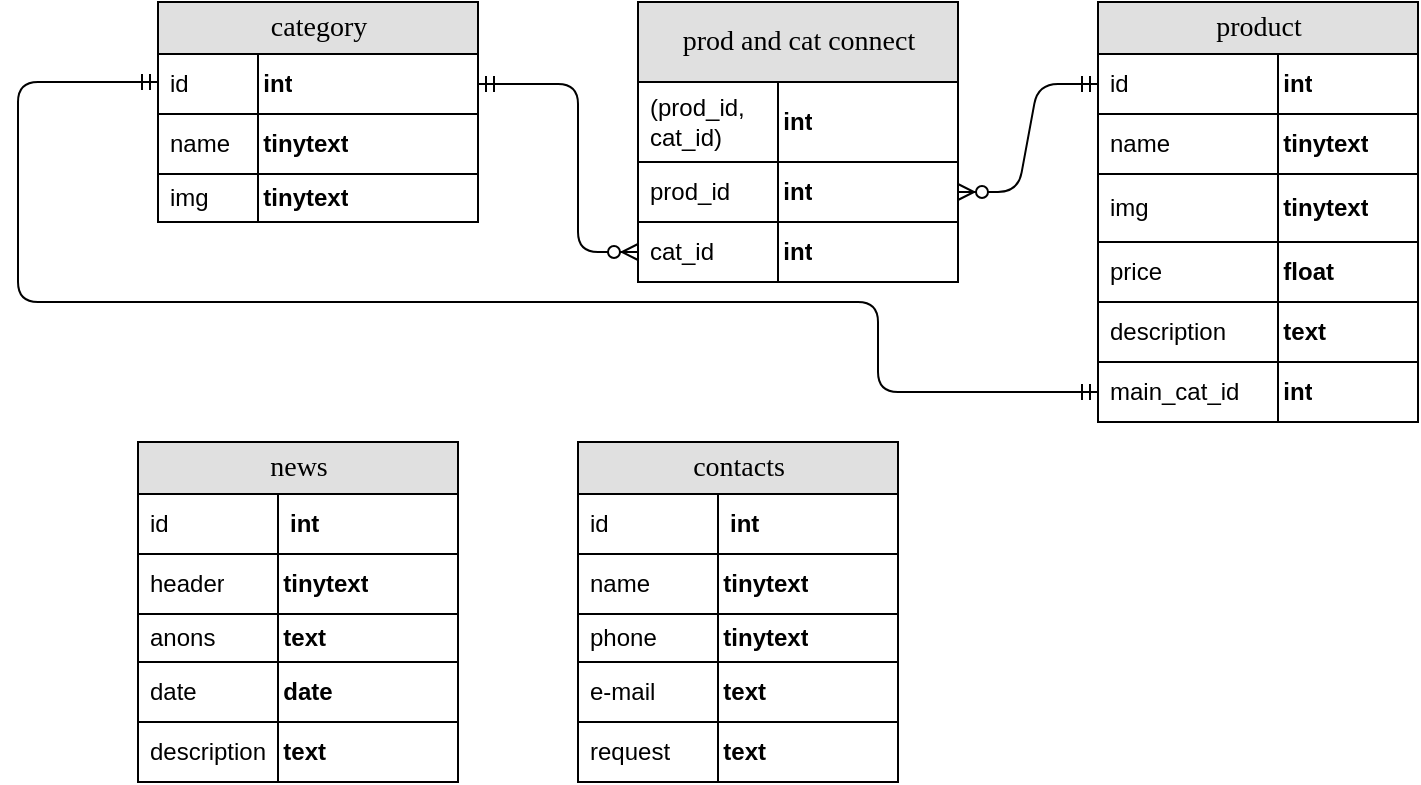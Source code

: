 <mxfile version="13.5.3" type="github">
  <diagram name="Page-1" id="e56a1550-8fbb-45ad-956c-1786394a9013">
    <mxGraphModel dx="868" dy="433" grid="1" gridSize="10" guides="1" tooltips="1" connect="1" arrows="1" fold="1" page="1" pageScale="1" pageWidth="1100" pageHeight="850" background="#ffffff" math="0" shadow="0">
      <root>
        <mxCell id="0" />
        <mxCell id="1" parent="0" />
        <mxCell id="2e49270ec7c68f3f-57" value="" style="edgeStyle=orthogonalEdgeStyle;html=1;endArrow=ERmandOne;startArrow=ERzeroToMany;labelBackgroundColor=none;fontFamily=Verdana;fontSize=14;entryX=1;entryY=0.5;entryDx=0;entryDy=0;exitX=0;exitY=0.5;exitDx=0;exitDy=0;endFill=0;startFill=1;" parent="1" source="GLDc12weoGOnhkSHC4Zm-1" target="W1fIt6kgqAftNLDz1BOD-1" edge="1">
          <mxGeometry width="100" height="100" relative="1" as="geometry">
            <mxPoint x="330" y="270" as="sourcePoint" />
            <mxPoint x="450" y="211" as="targetPoint" />
            <Array as="points">
              <mxPoint x="330" y="255" />
              <mxPoint x="330" y="171" />
            </Array>
          </mxGeometry>
        </mxCell>
        <mxCell id="2e49270ec7c68f3f-60" value="" style="edgeStyle=entityRelationEdgeStyle;html=1;endArrow=ERmandOne;startArrow=ERzeroToMany;labelBackgroundColor=none;fontFamily=Verdana;fontSize=14;exitX=1;exitY=0.5;entryX=0;entryY=0.5;exitDx=0;exitDy=0;startFill=1;endFill=0;entryDx=0;entryDy=0;" parent="1" source="W1fIt6kgqAftNLDz1BOD-9" target="W1fIt6kgqAftNLDz1BOD-16" edge="1">
          <mxGeometry width="100" height="100" relative="1" as="geometry">
            <mxPoint x="450" y="621" as="sourcePoint" />
            <mxPoint x="590" y="229" as="targetPoint" />
          </mxGeometry>
        </mxCell>
        <mxCell id="2e49270ec7c68f3f-1" value="category" style="swimlane;html=1;fontStyle=0;childLayout=stackLayout;horizontal=1;startSize=26;fillColor=#e0e0e0;horizontalStack=0;resizeParent=1;resizeLast=0;collapsible=1;marginBottom=0;swimlaneFillColor=#ffffff;align=center;rounded=0;shadow=0;comic=0;labelBackgroundColor=none;strokeWidth=1;fontFamily=Verdana;fontSize=14" parent="1" vertex="1">
          <mxGeometry x="120" y="130" width="160" height="110" as="geometry" />
        </mxCell>
        <mxCell id="W1fIt6kgqAftNLDz1BOD-1" value="&amp;nbsp; &amp;nbsp; &amp;nbsp;int" style="shape=partialRectangle;top=0;left=0;right=0;bottom=1;html=1;align=left;verticalAlign=middle;fillColor=none;spacingLeft=34;spacingRight=4;whiteSpace=wrap;overflow=hidden;rotatable=0;points=[[0,0.5],[1,0.5]];portConstraint=eastwest;dropTarget=0;fontStyle=1;" parent="2e49270ec7c68f3f-1" vertex="1">
          <mxGeometry y="26" width="160" height="30" as="geometry" />
        </mxCell>
        <mxCell id="W1fIt6kgqAftNLDz1BOD-2" value="id" style="shape=partialRectangle;top=0;left=0;bottom=0;html=1;fillColor=none;align=left;verticalAlign=middle;spacingLeft=4;spacingRight=4;whiteSpace=wrap;overflow=hidden;rotatable=0;points=[];portConstraint=eastwest;part=1;" parent="W1fIt6kgqAftNLDz1BOD-1" vertex="1" connectable="0">
          <mxGeometry width="50" height="30" as="geometry" />
        </mxCell>
        <mxCell id="W1fIt6kgqAftNLDz1BOD-3" value="&amp;nbsp; &amp;nbsp; &amp;nbsp;tinytext" style="shape=partialRectangle;top=0;left=0;right=0;bottom=1;html=1;align=left;verticalAlign=middle;fillColor=none;spacingLeft=34;spacingRight=4;whiteSpace=wrap;overflow=hidden;rotatable=0;points=[[0,0.5],[1,0.5]];portConstraint=eastwest;dropTarget=0;fontStyle=1;" parent="2e49270ec7c68f3f-1" vertex="1">
          <mxGeometry y="56" width="160" height="30" as="geometry" />
        </mxCell>
        <mxCell id="W1fIt6kgqAftNLDz1BOD-4" value="name" style="shape=partialRectangle;top=0;left=0;bottom=0;html=1;fillColor=none;align=left;verticalAlign=middle;spacingLeft=4;spacingRight=4;whiteSpace=wrap;overflow=hidden;rotatable=0;points=[];portConstraint=eastwest;part=1;" parent="W1fIt6kgqAftNLDz1BOD-3" vertex="1" connectable="0">
          <mxGeometry width="50" height="30" as="geometry" />
        </mxCell>
        <mxCell id="W1fIt6kgqAftNLDz1BOD-5" value="&amp;nbsp; &amp;nbsp; &amp;nbsp;tinytext" style="shape=partialRectangle;top=0;left=0;right=0;bottom=1;html=1;align=left;verticalAlign=middle;fillColor=none;spacingLeft=34;spacingRight=4;whiteSpace=wrap;overflow=hidden;rotatable=0;points=[[0,0.5],[1,0.5]];portConstraint=eastwest;dropTarget=0;fontStyle=1;" parent="2e49270ec7c68f3f-1" vertex="1">
          <mxGeometry y="86" width="160" height="24" as="geometry" />
        </mxCell>
        <mxCell id="W1fIt6kgqAftNLDz1BOD-6" value="img" style="shape=partialRectangle;top=0;left=0;bottom=0;html=1;fillColor=none;align=left;verticalAlign=middle;spacingLeft=4;spacingRight=4;whiteSpace=wrap;overflow=hidden;rotatable=0;points=[];portConstraint=eastwest;part=1;" parent="W1fIt6kgqAftNLDz1BOD-5" vertex="1" connectable="0">
          <mxGeometry width="50" height="24" as="geometry" />
        </mxCell>
        <mxCell id="2e49270ec7c68f3f-8" value="prod and cat connect" style="swimlane;html=1;fontStyle=0;childLayout=stackLayout;horizontal=1;startSize=40;fillColor=#e0e0e0;horizontalStack=0;resizeParent=1;resizeLast=0;collapsible=1;marginBottom=0;swimlaneFillColor=#ffffff;align=center;rounded=0;shadow=0;comic=0;labelBackgroundColor=none;strokeWidth=1;fontFamily=Verdana;fontSize=14;swimlaneLine=1;" parent="1" vertex="1">
          <mxGeometry x="360" y="130" width="160" height="140" as="geometry" />
        </mxCell>
        <mxCell id="W1fIt6kgqAftNLDz1BOD-7" value="&amp;nbsp; &amp;nbsp; &amp;nbsp; &amp;nbsp; &amp;nbsp; &amp;nbsp;int" style="shape=partialRectangle;top=0;left=0;right=0;bottom=1;html=1;align=left;verticalAlign=middle;fillColor=none;spacingLeft=34;spacingRight=4;whiteSpace=wrap;overflow=hidden;rotatable=0;points=[[0,0.5],[1,0.5]];portConstraint=eastwest;dropTarget=0;fontStyle=1;" parent="2e49270ec7c68f3f-8" vertex="1">
          <mxGeometry y="40" width="160" height="40" as="geometry" />
        </mxCell>
        <mxCell id="W1fIt6kgqAftNLDz1BOD-8" value="(prod_id, cat_id)" style="shape=partialRectangle;top=0;left=0;bottom=0;html=1;fillColor=none;align=left;verticalAlign=middle;spacingLeft=4;spacingRight=4;whiteSpace=wrap;overflow=hidden;rotatable=0;points=[];portConstraint=eastwest;part=1;" parent="W1fIt6kgqAftNLDz1BOD-7" vertex="1" connectable="0">
          <mxGeometry width="70" height="40" as="geometry" />
        </mxCell>
        <mxCell id="W1fIt6kgqAftNLDz1BOD-9" value="&amp;nbsp; &amp;nbsp; &amp;nbsp; &amp;nbsp; &amp;nbsp; &amp;nbsp;int" style="shape=partialRectangle;top=0;left=0;right=0;bottom=1;html=1;align=left;verticalAlign=middle;fillColor=none;spacingLeft=34;spacingRight=4;whiteSpace=wrap;overflow=hidden;rotatable=0;points=[[0,0.5],[1,0.5]];portConstraint=eastwest;dropTarget=0;fontStyle=1;" parent="2e49270ec7c68f3f-8" vertex="1">
          <mxGeometry y="80" width="160" height="30" as="geometry" />
        </mxCell>
        <mxCell id="W1fIt6kgqAftNLDz1BOD-10" value="prod_id" style="shape=partialRectangle;top=0;left=0;bottom=0;html=1;fillColor=none;align=left;verticalAlign=middle;spacingLeft=4;spacingRight=4;whiteSpace=wrap;overflow=hidden;rotatable=0;points=[];portConstraint=eastwest;part=1;" parent="W1fIt6kgqAftNLDz1BOD-9" vertex="1" connectable="0">
          <mxGeometry width="70" height="30" as="geometry" />
        </mxCell>
        <mxCell id="GLDc12weoGOnhkSHC4Zm-1" value="&amp;nbsp; &amp;nbsp; &amp;nbsp; &amp;nbsp; &amp;nbsp; &amp;nbsp;int" style="shape=partialRectangle;top=0;left=0;right=0;bottom=1;html=1;align=left;verticalAlign=middle;fillColor=none;spacingLeft=34;spacingRight=4;whiteSpace=wrap;overflow=hidden;rotatable=0;points=[[0,0.5],[1,0.5]];portConstraint=eastwest;dropTarget=0;fontStyle=1;" parent="2e49270ec7c68f3f-8" vertex="1">
          <mxGeometry y="110" width="160" height="30" as="geometry" />
        </mxCell>
        <mxCell id="GLDc12weoGOnhkSHC4Zm-2" value="cat_id" style="shape=partialRectangle;top=0;left=0;bottom=0;html=1;fillColor=none;align=left;verticalAlign=middle;spacingLeft=4;spacingRight=4;whiteSpace=wrap;overflow=hidden;rotatable=0;points=[];portConstraint=eastwest;part=1;" parent="GLDc12weoGOnhkSHC4Zm-1" vertex="1" connectable="0">
          <mxGeometry width="70" height="30" as="geometry" />
        </mxCell>
        <mxCell id="2e49270ec7c68f3f-30" value="product" style="swimlane;html=1;fontStyle=0;childLayout=stackLayout;horizontal=1;startSize=26;fillColor=#e0e0e0;horizontalStack=0;resizeParent=1;resizeLast=0;collapsible=1;marginBottom=0;swimlaneFillColor=#ffffff;align=center;rounded=0;shadow=0;comic=0;labelBackgroundColor=none;strokeWidth=1;fontFamily=Verdana;fontSize=14" parent="1" vertex="1">
          <mxGeometry x="590" y="130" width="160" height="210" as="geometry" />
        </mxCell>
        <mxCell id="W1fIt6kgqAftNLDz1BOD-16" value="&amp;nbsp; &amp;nbsp; &amp;nbsp; &amp;nbsp; &amp;nbsp; &amp;nbsp; &amp;nbsp; &amp;nbsp; &amp;nbsp;int" style="shape=partialRectangle;top=0;left=0;right=0;bottom=1;html=1;align=left;verticalAlign=middle;fillColor=none;spacingLeft=34;spacingRight=4;whiteSpace=wrap;overflow=hidden;rotatable=0;points=[[0,0.5],[1,0.5]];portConstraint=eastwest;dropTarget=0;fontStyle=1;" parent="2e49270ec7c68f3f-30" vertex="1">
          <mxGeometry y="26" width="160" height="30" as="geometry" />
        </mxCell>
        <mxCell id="W1fIt6kgqAftNLDz1BOD-17" value="id" style="shape=partialRectangle;top=0;left=0;bottom=0;html=1;fillColor=none;align=left;verticalAlign=middle;spacingLeft=4;spacingRight=4;whiteSpace=wrap;overflow=hidden;rotatable=0;points=[];portConstraint=eastwest;part=1;" parent="W1fIt6kgqAftNLDz1BOD-16" vertex="1" connectable="0">
          <mxGeometry width="90" height="30" as="geometry" />
        </mxCell>
        <mxCell id="W1fIt6kgqAftNLDz1BOD-18" value="&amp;nbsp; &amp;nbsp; &amp;nbsp; &amp;nbsp; &amp;nbsp; &amp;nbsp; &amp;nbsp; &amp;nbsp; &amp;nbsp;tinytext" style="shape=partialRectangle;top=0;left=0;right=0;bottom=1;html=1;align=left;verticalAlign=middle;fillColor=none;spacingLeft=34;spacingRight=4;whiteSpace=wrap;overflow=hidden;rotatable=0;points=[[0,0.5],[1,0.5]];portConstraint=eastwest;dropTarget=0;fontStyle=1;" parent="2e49270ec7c68f3f-30" vertex="1">
          <mxGeometry y="56" width="160" height="30" as="geometry" />
        </mxCell>
        <mxCell id="W1fIt6kgqAftNLDz1BOD-19" value="name" style="shape=partialRectangle;top=0;left=0;bottom=0;html=1;fillColor=none;align=left;verticalAlign=middle;spacingLeft=4;spacingRight=4;whiteSpace=wrap;overflow=hidden;rotatable=0;points=[];portConstraint=eastwest;part=1;" parent="W1fIt6kgqAftNLDz1BOD-18" vertex="1" connectable="0">
          <mxGeometry width="90" height="30" as="geometry" />
        </mxCell>
        <mxCell id="W1fIt6kgqAftNLDz1BOD-20" value="&amp;nbsp; &amp;nbsp; &amp;nbsp; &amp;nbsp; &amp;nbsp; &amp;nbsp; &amp;nbsp; &amp;nbsp; &amp;nbsp;tinytext" style="shape=partialRectangle;top=0;left=0;right=0;bottom=1;html=1;align=left;verticalAlign=middle;fillColor=none;spacingLeft=34;spacingRight=4;whiteSpace=wrap;overflow=hidden;rotatable=0;points=[[0,0.5],[1,0.5]];portConstraint=eastwest;dropTarget=0;fontStyle=1;" parent="2e49270ec7c68f3f-30" vertex="1">
          <mxGeometry y="86" width="160" height="34" as="geometry" />
        </mxCell>
        <mxCell id="W1fIt6kgqAftNLDz1BOD-21" value="img" style="shape=partialRectangle;top=0;left=0;bottom=0;html=1;fillColor=none;align=left;verticalAlign=middle;spacingLeft=4;spacingRight=4;whiteSpace=wrap;overflow=hidden;rotatable=0;points=[];portConstraint=eastwest;part=1;" parent="W1fIt6kgqAftNLDz1BOD-20" vertex="1" connectable="0">
          <mxGeometry width="90" height="34" as="geometry" />
        </mxCell>
        <mxCell id="W1fIt6kgqAftNLDz1BOD-22" value="&amp;nbsp; &amp;nbsp; &amp;nbsp; &amp;nbsp; &amp;nbsp; &amp;nbsp; &amp;nbsp; &amp;nbsp; &amp;nbsp;float" style="shape=partialRectangle;top=0;left=0;right=0;bottom=1;html=1;align=left;verticalAlign=middle;fillColor=none;spacingLeft=34;spacingRight=4;whiteSpace=wrap;overflow=hidden;rotatable=0;points=[[0,0.5],[1,0.5]];portConstraint=eastwest;dropTarget=0;fontStyle=1;" parent="2e49270ec7c68f3f-30" vertex="1">
          <mxGeometry y="120" width="160" height="30" as="geometry" />
        </mxCell>
        <mxCell id="W1fIt6kgqAftNLDz1BOD-23" value="price" style="shape=partialRectangle;top=0;left=0;bottom=0;html=1;fillColor=none;align=left;verticalAlign=middle;spacingLeft=4;spacingRight=4;whiteSpace=wrap;overflow=hidden;rotatable=0;points=[];portConstraint=eastwest;part=1;" parent="W1fIt6kgqAftNLDz1BOD-22" vertex="1" connectable="0">
          <mxGeometry width="90" height="30" as="geometry" />
        </mxCell>
        <mxCell id="W1fIt6kgqAftNLDz1BOD-24" value="&amp;nbsp; &amp;nbsp; &amp;nbsp; &amp;nbsp; &amp;nbsp; &amp;nbsp; &amp;nbsp; &amp;nbsp; &amp;nbsp;text" style="shape=partialRectangle;top=0;left=0;right=0;bottom=1;html=1;align=left;verticalAlign=middle;fillColor=none;spacingLeft=34;spacingRight=4;whiteSpace=wrap;overflow=hidden;rotatable=0;points=[[0,0.5],[1,0.5]];portConstraint=eastwest;dropTarget=0;fontStyle=1;" parent="2e49270ec7c68f3f-30" vertex="1">
          <mxGeometry y="150" width="160" height="30" as="geometry" />
        </mxCell>
        <mxCell id="W1fIt6kgqAftNLDz1BOD-25" value="description" style="shape=partialRectangle;top=0;left=0;bottom=0;html=1;fillColor=none;align=left;verticalAlign=middle;spacingLeft=4;spacingRight=4;whiteSpace=wrap;overflow=hidden;rotatable=0;points=[];portConstraint=eastwest;part=1;" parent="W1fIt6kgqAftNLDz1BOD-24" vertex="1" connectable="0">
          <mxGeometry width="90" height="30" as="geometry" />
        </mxCell>
        <mxCell id="W1fIt6kgqAftNLDz1BOD-26" value="&amp;nbsp; &amp;nbsp; &amp;nbsp; &amp;nbsp; &amp;nbsp; &amp;nbsp; &amp;nbsp; &amp;nbsp; &amp;nbsp;int" style="shape=partialRectangle;top=0;left=0;right=0;bottom=1;html=1;align=left;verticalAlign=middle;fillColor=none;spacingLeft=34;spacingRight=4;whiteSpace=wrap;overflow=hidden;rotatable=0;points=[[0,0.5],[1,0.5]];portConstraint=eastwest;dropTarget=0;fontStyle=1;" parent="2e49270ec7c68f3f-30" vertex="1">
          <mxGeometry y="180" width="160" height="30" as="geometry" />
        </mxCell>
        <mxCell id="W1fIt6kgqAftNLDz1BOD-27" value="main_cat_id" style="shape=partialRectangle;top=0;left=0;bottom=0;html=1;fillColor=none;align=left;verticalAlign=middle;spacingLeft=4;spacingRight=4;whiteSpace=wrap;overflow=hidden;rotatable=0;points=[];portConstraint=eastwest;part=1;" parent="W1fIt6kgqAftNLDz1BOD-26" vertex="1" connectable="0">
          <mxGeometry width="90" height="30" as="geometry" />
        </mxCell>
        <mxCell id="W1fIt6kgqAftNLDz1BOD-28" value="news" style="swimlane;html=1;fontStyle=0;childLayout=stackLayout;horizontal=1;startSize=26;fillColor=#e0e0e0;horizontalStack=0;resizeParent=1;resizeLast=0;collapsible=1;marginBottom=0;swimlaneFillColor=#ffffff;align=center;rounded=0;shadow=0;comic=0;labelBackgroundColor=none;strokeWidth=1;fontFamily=Verdana;fontSize=14" parent="1" vertex="1">
          <mxGeometry x="110" y="350" width="160" height="170" as="geometry" />
        </mxCell>
        <mxCell id="W1fIt6kgqAftNLDz1BOD-29" value="&amp;nbsp; &amp;nbsp; &amp;nbsp; &amp;nbsp; &amp;nbsp; &amp;nbsp; int" style="shape=partialRectangle;top=0;left=0;right=0;bottom=1;html=1;align=left;verticalAlign=middle;fillColor=none;spacingLeft=34;spacingRight=4;whiteSpace=wrap;overflow=hidden;rotatable=0;points=[[0,0.5],[1,0.5]];portConstraint=eastwest;dropTarget=0;fontStyle=1;" parent="W1fIt6kgqAftNLDz1BOD-28" vertex="1">
          <mxGeometry y="26" width="160" height="30" as="geometry" />
        </mxCell>
        <mxCell id="W1fIt6kgqAftNLDz1BOD-30" value="id" style="shape=partialRectangle;top=0;left=0;bottom=0;html=1;fillColor=none;align=left;verticalAlign=middle;spacingLeft=4;spacingRight=4;whiteSpace=wrap;overflow=hidden;rotatable=0;points=[];portConstraint=eastwest;part=1;" parent="W1fIt6kgqAftNLDz1BOD-29" vertex="1" connectable="0">
          <mxGeometry width="70" height="30" as="geometry" />
        </mxCell>
        <mxCell id="W1fIt6kgqAftNLDz1BOD-31" value="&amp;nbsp; &amp;nbsp; &amp;nbsp; &amp;nbsp; &amp;nbsp; &amp;nbsp;tinytext" style="shape=partialRectangle;top=0;left=0;right=0;bottom=1;html=1;align=left;verticalAlign=middle;fillColor=none;spacingLeft=34;spacingRight=4;whiteSpace=wrap;overflow=hidden;rotatable=0;points=[[0,0.5],[1,0.5]];portConstraint=eastwest;dropTarget=0;fontStyle=1;" parent="W1fIt6kgqAftNLDz1BOD-28" vertex="1">
          <mxGeometry y="56" width="160" height="30" as="geometry" />
        </mxCell>
        <mxCell id="W1fIt6kgqAftNLDz1BOD-32" value="header" style="shape=partialRectangle;top=0;left=0;bottom=0;html=1;fillColor=none;align=left;verticalAlign=middle;spacingLeft=4;spacingRight=4;whiteSpace=wrap;overflow=hidden;rotatable=0;points=[];portConstraint=eastwest;part=1;" parent="W1fIt6kgqAftNLDz1BOD-31" vertex="1" connectable="0">
          <mxGeometry width="70" height="30" as="geometry" />
        </mxCell>
        <mxCell id="W1fIt6kgqAftNLDz1BOD-33" value="&amp;nbsp; &amp;nbsp; &amp;nbsp; &amp;nbsp; &amp;nbsp; &amp;nbsp;text" style="shape=partialRectangle;top=0;left=0;right=0;bottom=1;html=1;align=left;verticalAlign=middle;fillColor=none;spacingLeft=34;spacingRight=4;whiteSpace=wrap;overflow=hidden;rotatable=0;points=[[0,0.5],[1,0.5]];portConstraint=eastwest;dropTarget=0;fontStyle=1;" parent="W1fIt6kgqAftNLDz1BOD-28" vertex="1">
          <mxGeometry y="86" width="160" height="24" as="geometry" />
        </mxCell>
        <mxCell id="W1fIt6kgqAftNLDz1BOD-34" value="anons" style="shape=partialRectangle;top=0;left=0;bottom=0;html=1;fillColor=none;align=left;verticalAlign=middle;spacingLeft=4;spacingRight=4;whiteSpace=wrap;overflow=hidden;rotatable=0;points=[];portConstraint=eastwest;part=1;" parent="W1fIt6kgqAftNLDz1BOD-33" vertex="1" connectable="0">
          <mxGeometry width="70" height="24" as="geometry" />
        </mxCell>
        <mxCell id="W1fIt6kgqAftNLDz1BOD-37" value="&amp;nbsp; &amp;nbsp; &amp;nbsp; &amp;nbsp; &amp;nbsp; &amp;nbsp;date" style="shape=partialRectangle;top=0;left=0;right=0;bottom=1;html=1;align=left;verticalAlign=middle;fillColor=none;spacingLeft=34;spacingRight=4;whiteSpace=wrap;overflow=hidden;rotatable=0;points=[[0,0.5],[1,0.5]];portConstraint=eastwest;dropTarget=0;fontStyle=1;" parent="W1fIt6kgqAftNLDz1BOD-28" vertex="1">
          <mxGeometry y="110" width="160" height="30" as="geometry" />
        </mxCell>
        <mxCell id="W1fIt6kgqAftNLDz1BOD-38" value="date" style="shape=partialRectangle;top=0;left=0;bottom=0;html=1;fillColor=none;align=left;verticalAlign=middle;spacingLeft=4;spacingRight=4;whiteSpace=wrap;overflow=hidden;rotatable=0;points=[];portConstraint=eastwest;part=1;" parent="W1fIt6kgqAftNLDz1BOD-37" vertex="1" connectable="0">
          <mxGeometry width="70" height="30" as="geometry" />
        </mxCell>
        <mxCell id="W1fIt6kgqAftNLDz1BOD-35" value="&amp;nbsp; &amp;nbsp; &amp;nbsp; &amp;nbsp; &amp;nbsp; &amp;nbsp;text" style="shape=partialRectangle;top=0;left=0;right=0;bottom=1;html=1;align=left;verticalAlign=middle;fillColor=none;spacingLeft=34;spacingRight=4;whiteSpace=wrap;overflow=hidden;rotatable=0;points=[[0,0.5],[1,0.5]];portConstraint=eastwest;dropTarget=0;fontStyle=1;" parent="W1fIt6kgqAftNLDz1BOD-28" vertex="1">
          <mxGeometry y="140" width="160" height="30" as="geometry" />
        </mxCell>
        <mxCell id="W1fIt6kgqAftNLDz1BOD-36" value="description" style="shape=partialRectangle;top=0;left=0;bottom=0;html=1;fillColor=none;align=left;verticalAlign=middle;spacingLeft=4;spacingRight=4;whiteSpace=wrap;overflow=hidden;rotatable=0;points=[];portConstraint=eastwest;part=1;" parent="W1fIt6kgqAftNLDz1BOD-35" vertex="1" connectable="0">
          <mxGeometry width="70" height="30" as="geometry" />
        </mxCell>
        <mxCell id="W1fIt6kgqAftNLDz1BOD-39" value="contacts" style="swimlane;html=1;fontStyle=0;childLayout=stackLayout;horizontal=1;startSize=26;fillColor=#e0e0e0;horizontalStack=0;resizeParent=1;resizeLast=0;collapsible=1;marginBottom=0;swimlaneFillColor=#ffffff;align=center;rounded=0;shadow=0;comic=0;labelBackgroundColor=none;strokeWidth=1;fontFamily=Verdana;fontSize=14" parent="1" vertex="1">
          <mxGeometry x="330" y="350" width="160" height="170" as="geometry" />
        </mxCell>
        <mxCell id="W1fIt6kgqAftNLDz1BOD-40" value="&amp;nbsp; &amp;nbsp; &amp;nbsp; &amp;nbsp; &amp;nbsp; &amp;nbsp; int" style="shape=partialRectangle;top=0;left=0;right=0;bottom=1;html=1;align=left;verticalAlign=middle;fillColor=none;spacingLeft=34;spacingRight=4;whiteSpace=wrap;overflow=hidden;rotatable=0;points=[[0,0.5],[1,0.5]];portConstraint=eastwest;dropTarget=0;fontStyle=1;" parent="W1fIt6kgqAftNLDz1BOD-39" vertex="1">
          <mxGeometry y="26" width="160" height="30" as="geometry" />
        </mxCell>
        <mxCell id="W1fIt6kgqAftNLDz1BOD-41" value="id" style="shape=partialRectangle;top=0;left=0;bottom=0;html=1;fillColor=none;align=left;verticalAlign=middle;spacingLeft=4;spacingRight=4;whiteSpace=wrap;overflow=hidden;rotatable=0;points=[];portConstraint=eastwest;part=1;" parent="W1fIt6kgqAftNLDz1BOD-40" vertex="1" connectable="0">
          <mxGeometry width="70" height="30" as="geometry" />
        </mxCell>
        <mxCell id="W1fIt6kgqAftNLDz1BOD-42" value="&amp;nbsp; &amp;nbsp; &amp;nbsp; &amp;nbsp; &amp;nbsp; &amp;nbsp;tinytext" style="shape=partialRectangle;top=0;left=0;right=0;bottom=1;html=1;align=left;verticalAlign=middle;fillColor=none;spacingLeft=34;spacingRight=4;whiteSpace=wrap;overflow=hidden;rotatable=0;points=[[0,0.5],[1,0.5]];portConstraint=eastwest;dropTarget=0;fontStyle=1;" parent="W1fIt6kgqAftNLDz1BOD-39" vertex="1">
          <mxGeometry y="56" width="160" height="30" as="geometry" />
        </mxCell>
        <mxCell id="W1fIt6kgqAftNLDz1BOD-43" value="name" style="shape=partialRectangle;top=0;left=0;bottom=0;html=1;fillColor=none;align=left;verticalAlign=middle;spacingLeft=4;spacingRight=4;whiteSpace=wrap;overflow=hidden;rotatable=0;points=[];portConstraint=eastwest;part=1;" parent="W1fIt6kgqAftNLDz1BOD-42" vertex="1" connectable="0">
          <mxGeometry width="70" height="30" as="geometry" />
        </mxCell>
        <mxCell id="W1fIt6kgqAftNLDz1BOD-44" value="&amp;nbsp; &amp;nbsp; &amp;nbsp; &amp;nbsp; &amp;nbsp; &amp;nbsp;tinytext" style="shape=partialRectangle;top=0;left=0;right=0;bottom=1;html=1;align=left;verticalAlign=middle;fillColor=none;spacingLeft=34;spacingRight=4;whiteSpace=wrap;overflow=hidden;rotatable=0;points=[[0,0.5],[1,0.5]];portConstraint=eastwest;dropTarget=0;fontStyle=1;" parent="W1fIt6kgqAftNLDz1BOD-39" vertex="1">
          <mxGeometry y="86" width="160" height="24" as="geometry" />
        </mxCell>
        <mxCell id="W1fIt6kgqAftNLDz1BOD-45" value="phone" style="shape=partialRectangle;top=0;left=0;bottom=0;html=1;fillColor=none;align=left;verticalAlign=middle;spacingLeft=4;spacingRight=4;whiteSpace=wrap;overflow=hidden;rotatable=0;points=[];portConstraint=eastwest;part=1;" parent="W1fIt6kgqAftNLDz1BOD-44" vertex="1" connectable="0">
          <mxGeometry width="70" height="24" as="geometry" />
        </mxCell>
        <mxCell id="W1fIt6kgqAftNLDz1BOD-46" value="&amp;nbsp; &amp;nbsp; &amp;nbsp; &amp;nbsp; &amp;nbsp; &amp;nbsp;text" style="shape=partialRectangle;top=0;left=0;right=0;bottom=1;html=1;align=left;verticalAlign=middle;fillColor=none;spacingLeft=34;spacingRight=4;whiteSpace=wrap;overflow=hidden;rotatable=0;points=[[0,0.5],[1,0.5]];portConstraint=eastwest;dropTarget=0;fontStyle=1;" parent="W1fIt6kgqAftNLDz1BOD-39" vertex="1">
          <mxGeometry y="110" width="160" height="30" as="geometry" />
        </mxCell>
        <mxCell id="W1fIt6kgqAftNLDz1BOD-47" value="e-mail" style="shape=partialRectangle;top=0;left=0;bottom=0;html=1;fillColor=none;align=left;verticalAlign=middle;spacingLeft=4;spacingRight=4;whiteSpace=wrap;overflow=hidden;rotatable=0;points=[];portConstraint=eastwest;part=1;" parent="W1fIt6kgqAftNLDz1BOD-46" vertex="1" connectable="0">
          <mxGeometry width="70" height="30" as="geometry" />
        </mxCell>
        <mxCell id="W1fIt6kgqAftNLDz1BOD-48" value="&amp;nbsp; &amp;nbsp; &amp;nbsp; &amp;nbsp; &amp;nbsp; &amp;nbsp;text" style="shape=partialRectangle;top=0;left=0;right=0;bottom=1;html=1;align=left;verticalAlign=middle;fillColor=none;spacingLeft=34;spacingRight=4;whiteSpace=wrap;overflow=hidden;rotatable=0;points=[[0,0.5],[1,0.5]];portConstraint=eastwest;dropTarget=0;fontStyle=1;" parent="W1fIt6kgqAftNLDz1BOD-39" vertex="1">
          <mxGeometry y="140" width="160" height="30" as="geometry" />
        </mxCell>
        <mxCell id="W1fIt6kgqAftNLDz1BOD-49" value="request" style="shape=partialRectangle;top=0;left=0;bottom=0;html=1;fillColor=none;align=left;verticalAlign=middle;spacingLeft=4;spacingRight=4;whiteSpace=wrap;overflow=hidden;rotatable=0;points=[];portConstraint=eastwest;part=1;" parent="W1fIt6kgqAftNLDz1BOD-48" vertex="1" connectable="0">
          <mxGeometry width="70" height="30" as="geometry" />
        </mxCell>
        <mxCell id="G-Gh7qTB6maLAjSPeCPV-2" value="" style="edgeStyle=orthogonalEdgeStyle;html=1;endArrow=ERmandOne;startArrow=ERmandOne;labelBackgroundColor=none;fontFamily=Verdana;fontSize=14;entryX=0;entryY=0.5;startFill=0;endFill=0;entryDx=0;entryDy=0;" edge="1" parent="1" source="W1fIt6kgqAftNLDz1BOD-1" target="W1fIt6kgqAftNLDz1BOD-26">
          <mxGeometry width="100" height="100" relative="1" as="geometry">
            <mxPoint x="110" y="180" as="sourcePoint" />
            <mxPoint x="590" y="330" as="targetPoint" />
            <Array as="points">
              <mxPoint x="50" y="170" />
              <mxPoint x="50" y="280" />
              <mxPoint x="480" y="280" />
              <mxPoint x="480" y="325" />
            </Array>
          </mxGeometry>
        </mxCell>
      </root>
    </mxGraphModel>
  </diagram>
</mxfile>
